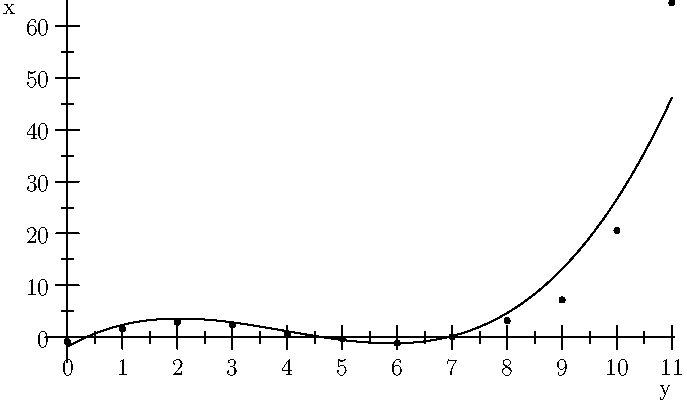 import graph;
size(12cm,7cm,IgnoreAspect);
yaxis("x",Ticks());
xaxis("y",Ticks());
dot((0,-0.8));
dot((1,1.7));
dot((2,2.9));
dot((3,2.4));
dot((4,0.6));
dot((5,-0.3));
dot((6,-1.1));
dot((7,0.1));
dot((8,3.2));
dot((9,7.2));
dot((10,20.6));
dot((11,64.4));
real f(real x) {return 1/6*(x-1/3)*(x-14/3)*(x-69/10);};
draw(graph(f,0,11));
